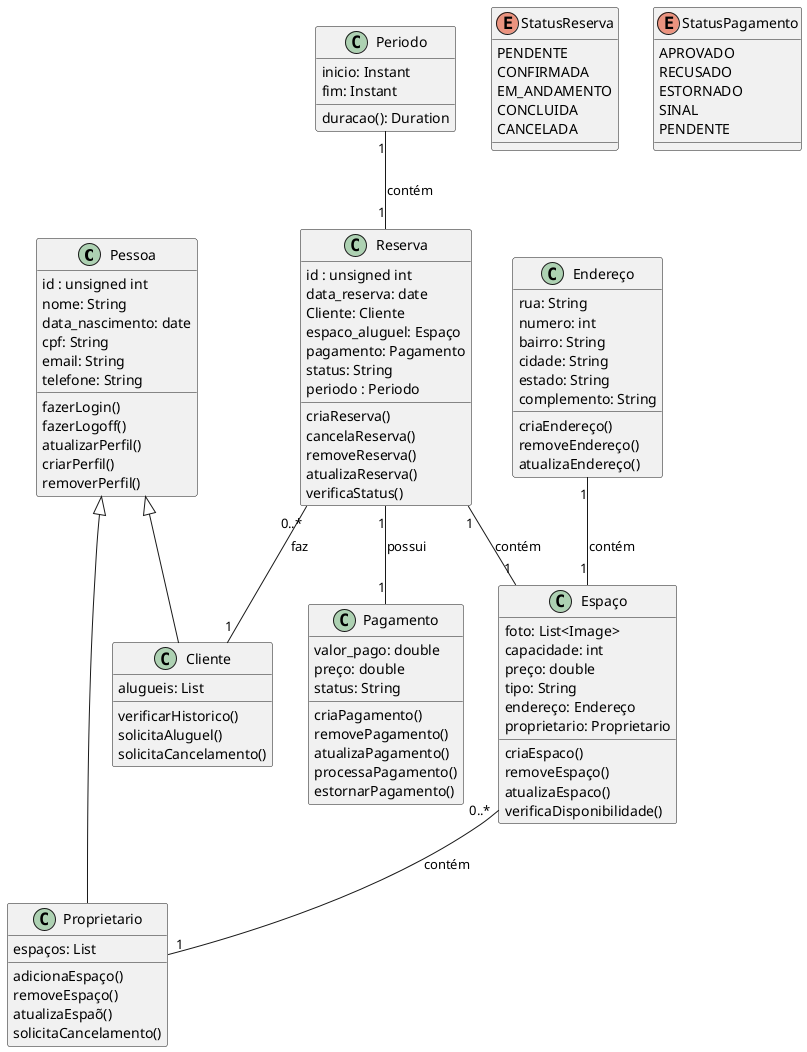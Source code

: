 @startuml

Pessoa <|-- Cliente
Pessoa <|-- Proprietario

Reserva "0..*" -- "1" Cliente : faz
Reserva "1" -- "1" Pagamento : possui
Reserva "1" -- "1" Espaço : contém

Espaço "0..*" -- "1" Proprietario : contém
Endereço "1" -- "1" Espaço : contém
Periodo "1" -- "1" Reserva : contém

Class Pessoa {
  id : unsigned int
  nome: String
  data_nascimento: date
  cpf: String
  email: String
  telefone: String
  
  fazerLogin()
  fazerLogoff()
  atualizarPerfil()
  criarPerfil()
  removerPerfil()
}


Class Endereço {
  rua: String
  numero: int
  bairro: String
  cidade: String
  estado: String
  complemento: String
  
  criaEndereço()
  removeEndereço()
  atualizaEndereço()
}

class Periodo {
  inicio: Instant
  fim: Instant
  
  duracao(): Duration
}

Class Cliente {
  alugueis: List
  
  verificarHistorico()
  solicitaAluguel()
  solicitaCancelamento()
}


Class Proprietario {
  espaços: List
  
  adicionaEspaço()
  removeEspaço()
  atualizaEspaõ()
  solicitaCancelamento()
}


Class Reserva {
  id : unsigned int
  data_reserva: date
  Cliente: Cliente
  espaco_aluguel: Espaço
  pagamento: Pagamento
  status: String
  periodo : Periodo
  
  criaReserva()
  cancelaReserva()
  removeReserva()
  atualizaReserva()
  verificaStatus()
}


Class Pagamento {
  valor_pago: double
  preço: double
  status: String
  
  criaPagamento()
  removePagamento()
  atualizaPagamento()
  processaPagamento()
  estornarPagamento()
}


Class Espaço {
  foto: List<Image>
  capacidade: int
  preço: double
  tipo: String
  endereço: Endereço
  proprietario: Proprietario
  
  criaEspaco()
  removeEspaço()
  atualizaEspaco()
  verificaDisponibilidade()
}

enum StatusReserva {
  PENDENTE
  CONFIRMADA
  EM_ANDAMENTO
  CONCLUIDA
  CANCELADA
}

enum StatusPagamento {
  APROVADO
  RECUSADO
  ESTORNADO
  SINAL
  PENDENTE
}
@enduml
